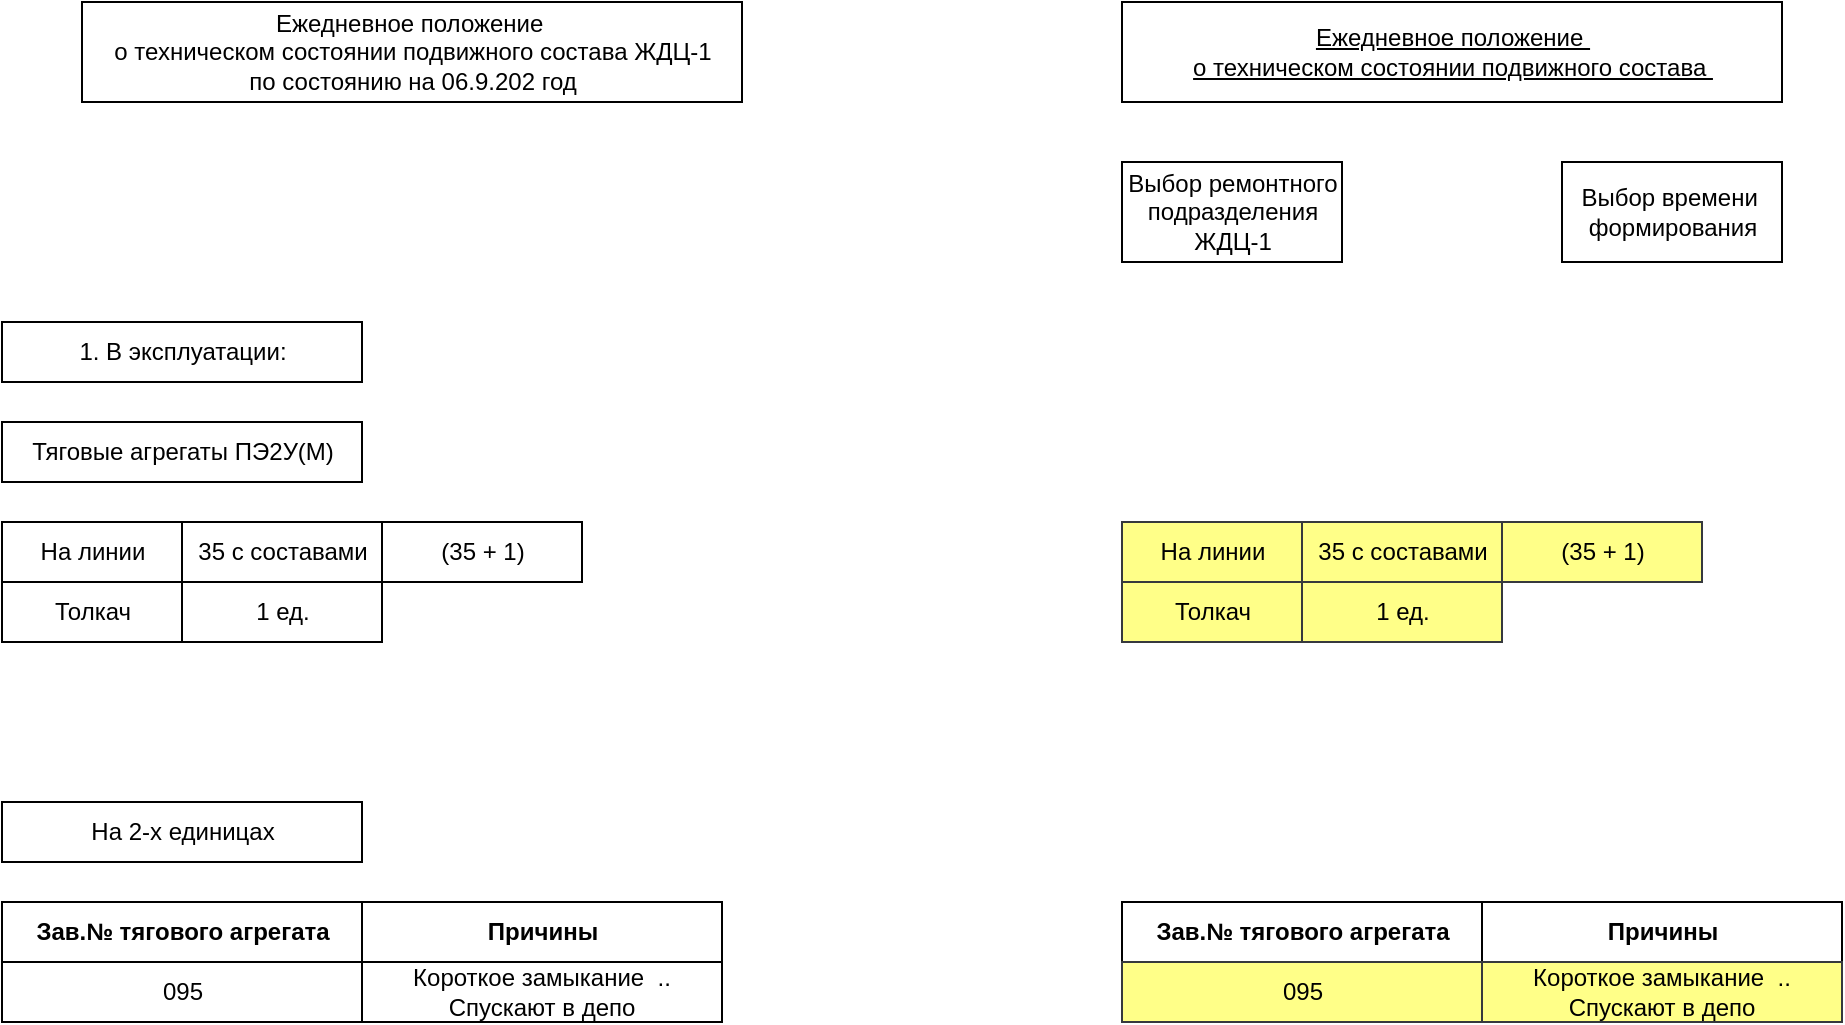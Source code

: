<mxfile version="20.3.0" type="device"><diagram id="V1dGd8pXmyZRgPihOGK-" name="Page-1"><mxGraphModel dx="1418" dy="865" grid="1" gridSize="10" guides="1" tooltips="1" connect="1" arrows="1" fold="1" page="1" pageScale="1" pageWidth="850" pageHeight="1100" math="0" shadow="0"><root><mxCell id="0"/><mxCell id="1" parent="0"/><mxCell id="PHWmYpx_Tyvhw2A3b8JD-1" value="Ежедневное положение&amp;nbsp;&lt;br&gt;о техническом состоянии подвижного состава ЖДЦ-1&lt;br&gt;по состоянию на 06.9.202 год" style="html=1;" vertex="1" parent="1"><mxGeometry x="80" y="40" width="330" height="50" as="geometry"/></mxCell><mxCell id="PHWmYpx_Tyvhw2A3b8JD-3" value="Ежедневное положение&amp;nbsp;&lt;br&gt;о техническом состоянии подвижного состава&amp;nbsp;" style="html=1;fontStyle=4" vertex="1" parent="1"><mxGeometry x="600" y="40" width="330" height="50" as="geometry"/></mxCell><mxCell id="PHWmYpx_Tyvhw2A3b8JD-4" value="Выбор ремонтного &lt;br&gt;подразделения&lt;br&gt;ЖДЦ-1" style="html=1;" vertex="1" parent="1"><mxGeometry x="600" y="120" width="110" height="50" as="geometry"/></mxCell><mxCell id="PHWmYpx_Tyvhw2A3b8JD-5" value="Выбор времени&amp;nbsp;&lt;br&gt;формирования" style="html=1;" vertex="1" parent="1"><mxGeometry x="820" y="120" width="110" height="50" as="geometry"/></mxCell><mxCell id="PHWmYpx_Tyvhw2A3b8JD-6" value="1. В эксплуатации:" style="html=1;" vertex="1" parent="1"><mxGeometry x="40" y="200" width="180" height="30" as="geometry"/></mxCell><mxCell id="PHWmYpx_Tyvhw2A3b8JD-7" value="Тяговые агрегаты ПЭ2У(М)" style="html=1;" vertex="1" parent="1"><mxGeometry x="40" y="250" width="180" height="30" as="geometry"/></mxCell><mxCell id="PHWmYpx_Tyvhw2A3b8JD-8" value="На линии" style="html=1;" vertex="1" parent="1"><mxGeometry x="40" y="300" width="90" height="30" as="geometry"/></mxCell><mxCell id="PHWmYpx_Tyvhw2A3b8JD-9" value="35 с составами" style="html=1;" vertex="1" parent="1"><mxGeometry x="130" y="300" width="100" height="30" as="geometry"/></mxCell><mxCell id="PHWmYpx_Tyvhw2A3b8JD-10" value="Толкач" style="html=1;" vertex="1" parent="1"><mxGeometry x="40" y="330" width="90" height="30" as="geometry"/></mxCell><mxCell id="PHWmYpx_Tyvhw2A3b8JD-11" value="1 ед." style="html=1;" vertex="1" parent="1"><mxGeometry x="130" y="330" width="100" height="30" as="geometry"/></mxCell><mxCell id="PHWmYpx_Tyvhw2A3b8JD-12" value="(35 + 1)" style="html=1;" vertex="1" parent="1"><mxGeometry x="230" y="300" width="100" height="30" as="geometry"/></mxCell><mxCell id="PHWmYpx_Tyvhw2A3b8JD-13" value="На линии" style="html=1;fillColor=#ffff88;strokeColor=#36393d;" vertex="1" parent="1"><mxGeometry x="600" y="300" width="90" height="30" as="geometry"/></mxCell><mxCell id="PHWmYpx_Tyvhw2A3b8JD-14" value="35 с составами" style="html=1;fillColor=#ffff88;strokeColor=#36393d;" vertex="1" parent="1"><mxGeometry x="690" y="300" width="100" height="30" as="geometry"/></mxCell><mxCell id="PHWmYpx_Tyvhw2A3b8JD-15" value="Толкач" style="html=1;fillColor=#ffff88;strokeColor=#36393d;" vertex="1" parent="1"><mxGeometry x="600" y="330" width="90" height="30" as="geometry"/></mxCell><mxCell id="PHWmYpx_Tyvhw2A3b8JD-16" value="1 ед." style="html=1;fillColor=#ffff88;strokeColor=#36393d;" vertex="1" parent="1"><mxGeometry x="690" y="330" width="100" height="30" as="geometry"/></mxCell><mxCell id="PHWmYpx_Tyvhw2A3b8JD-17" value="(35 + 1)" style="html=1;fillColor=#ffff88;strokeColor=#36393d;" vertex="1" parent="1"><mxGeometry x="790" y="300" width="100" height="30" as="geometry"/></mxCell><mxCell id="PHWmYpx_Tyvhw2A3b8JD-18" value="На 2-х единицах" style="html=1;" vertex="1" parent="1"><mxGeometry x="40" y="440" width="180" height="30" as="geometry"/></mxCell><mxCell id="PHWmYpx_Tyvhw2A3b8JD-19" value="Зав.№ тягового агрегата" style="html=1;fontStyle=1" vertex="1" parent="1"><mxGeometry x="40" y="490" width="180" height="30" as="geometry"/></mxCell><mxCell id="PHWmYpx_Tyvhw2A3b8JD-20" value="Причины" style="html=1;fontStyle=1" vertex="1" parent="1"><mxGeometry x="220" y="490" width="180" height="30" as="geometry"/></mxCell><mxCell id="PHWmYpx_Tyvhw2A3b8JD-21" value="095" style="html=1;" vertex="1" parent="1"><mxGeometry x="40" y="520" width="180" height="30" as="geometry"/></mxCell><mxCell id="PHWmYpx_Tyvhw2A3b8JD-22" value="Короткое замыкание&amp;nbsp; .. Спускают в депо" style="html=1;whiteSpace=wrap;" vertex="1" parent="1"><mxGeometry x="220" y="520" width="180" height="30" as="geometry"/></mxCell><mxCell id="PHWmYpx_Tyvhw2A3b8JD-23" value="Зав.№ тягового агрегата" style="html=1;fontStyle=1" vertex="1" parent="1"><mxGeometry x="600" y="490" width="180" height="30" as="geometry"/></mxCell><mxCell id="PHWmYpx_Tyvhw2A3b8JD-24" value="Причины" style="html=1;fontStyle=1" vertex="1" parent="1"><mxGeometry x="780" y="490" width="180" height="30" as="geometry"/></mxCell><mxCell id="PHWmYpx_Tyvhw2A3b8JD-25" value="095" style="html=1;fillColor=#ffff88;strokeColor=#36393d;" vertex="1" parent="1"><mxGeometry x="600" y="520" width="180" height="30" as="geometry"/></mxCell><mxCell id="PHWmYpx_Tyvhw2A3b8JD-26" value="Короткое замыкание&amp;nbsp; .. Спускают в депо" style="html=1;whiteSpace=wrap;fillColor=#ffff88;strokeColor=#36393d;" vertex="1" parent="1"><mxGeometry x="780" y="520" width="180" height="30" as="geometry"/></mxCell></root></mxGraphModel></diagram></mxfile>